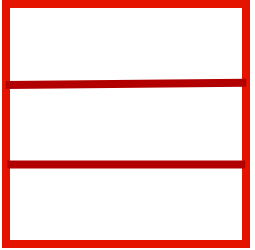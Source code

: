 <mxfile version="26.1.1">
  <diagram name="第 1 页" id="JfMhosBkaKXzXZ-jvW_j">
    <mxGraphModel dx="674" dy="419" grid="1" gridSize="10" guides="1" tooltips="1" connect="1" arrows="1" fold="1" page="1" pageScale="1" pageWidth="827" pageHeight="1169" math="0" shadow="0">
      <root>
        <mxCell id="0" />
        <mxCell id="1" parent="0" />
        <mxCell id="d22oqNbzLgQquoasVLgy-1" value="" style="rounded=0;whiteSpace=wrap;html=1;strokeColor=light-dark(#e51400, #ededed);strokeWidth=4;rotation=90;" vertex="1" parent="1">
          <mxGeometry x="240" y="120" width="120" height="120" as="geometry" />
        </mxCell>
        <mxCell id="d22oqNbzLgQquoasVLgy-2" value="" style="endArrow=none;html=1;rounded=0;exitX=0.328;exitY=-0.001;exitDx=0;exitDy=0;entryX=0.337;entryY=1.001;entryDx=0;entryDy=0;entryPerimeter=0;fillColor=#e51400;strokeColor=#B20000;curved=0;exitPerimeter=0;strokeWidth=4;" edge="1" parent="1" source="d22oqNbzLgQquoasVLgy-1" target="d22oqNbzLgQquoasVLgy-1">
          <mxGeometry width="50" height="50" relative="1" as="geometry">
            <mxPoint x="240" y="240.0" as="sourcePoint" />
            <mxPoint x="356.04" y="240.0" as="targetPoint" />
          </mxGeometry>
        </mxCell>
        <mxCell id="d22oqNbzLgQquoasVLgy-3" value="" style="endArrow=none;html=1;rounded=0;exitX=0.669;exitY=0.003;exitDx=0;exitDy=0;exitPerimeter=0;entryX=0.669;entryY=0.994;entryDx=0;entryDy=0;entryPerimeter=0;fillColor=#e51400;strokeColor=#B20000;strokeWidth=4;" edge="1" parent="1" source="d22oqNbzLgQquoasVLgy-1" target="d22oqNbzLgQquoasVLgy-1">
          <mxGeometry width="50" height="50" relative="1" as="geometry">
            <mxPoint x="240" y="280.0" as="sourcePoint" />
            <mxPoint x="360" y="280" as="targetPoint" />
          </mxGeometry>
        </mxCell>
      </root>
    </mxGraphModel>
  </diagram>
</mxfile>
